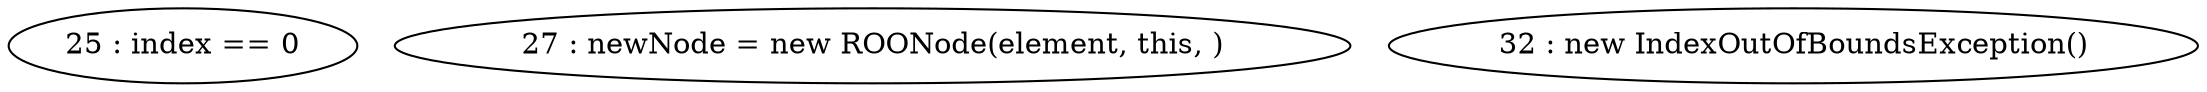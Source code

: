digraph G {
"25 : index == 0"
"27 : newNode = new ROONode(element, this, )"
"32 : new IndexOutOfBoundsException()"
}